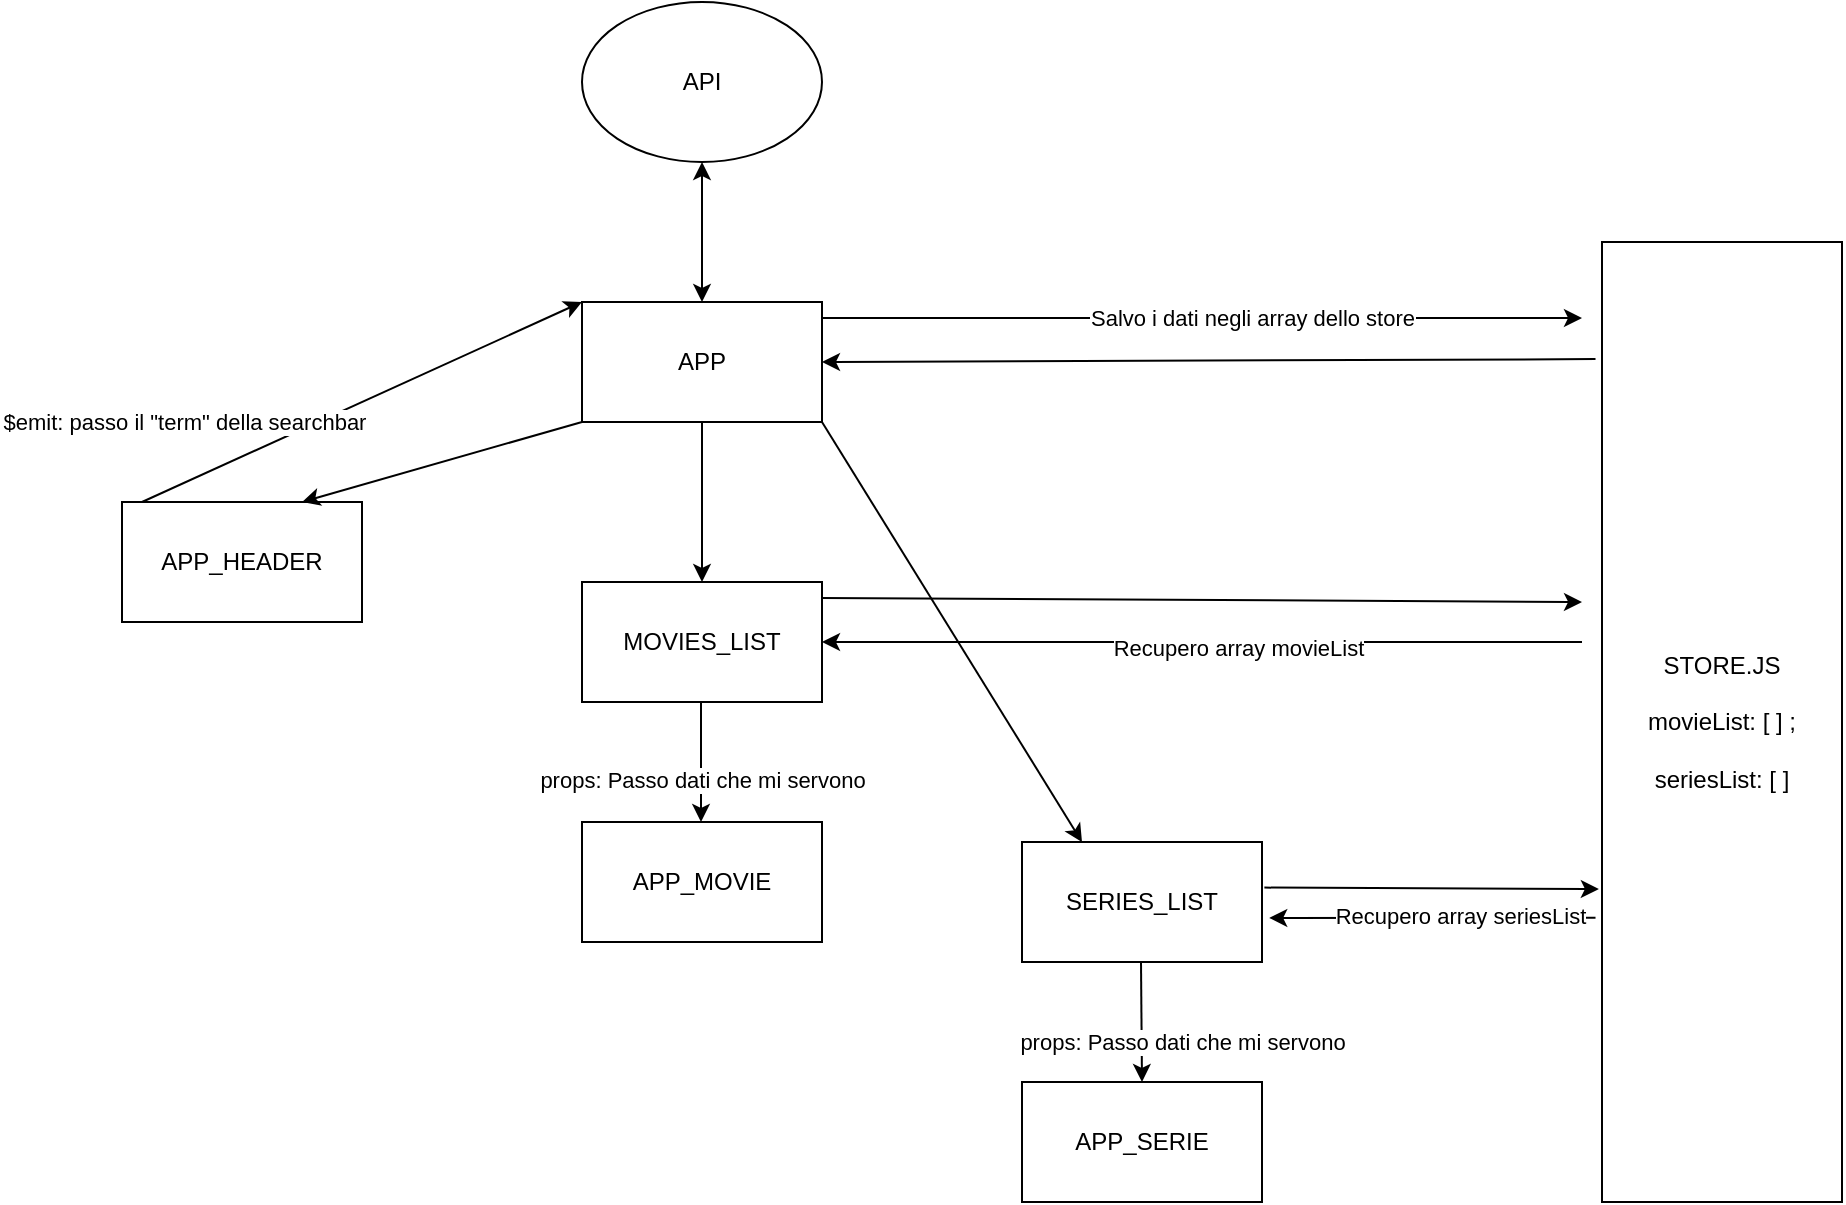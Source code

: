 <mxfile version="20.7.4" type="device"><diagram id="wxv2ltkvb3GjLX_BGT7A" name="Pagina-1"><mxGraphModel dx="1036" dy="1783" grid="1" gridSize="10" guides="1" tooltips="1" connect="1" arrows="1" fold="1" page="1" pageScale="1" pageWidth="827" pageHeight="1169" math="0" shadow="0"><root><mxCell id="0"/><mxCell id="1" parent="0"/><mxCell id="0B81LL_Z3IWCp81HjNO3-1" value="APP&lt;br&gt;" style="rounded=0;whiteSpace=wrap;html=1;" vertex="1" parent="1"><mxGeometry x="310" y="110" width="120" height="60" as="geometry"/></mxCell><mxCell id="0B81LL_Z3IWCp81HjNO3-2" value="APP_HEADER" style="rounded=0;whiteSpace=wrap;html=1;" vertex="1" parent="1"><mxGeometry x="80" y="210" width="120" height="60" as="geometry"/></mxCell><mxCell id="0B81LL_Z3IWCp81HjNO3-3" value="MOVIES_LIST" style="rounded=0;whiteSpace=wrap;html=1;" vertex="1" parent="1"><mxGeometry x="310" y="250" width="120" height="60" as="geometry"/></mxCell><mxCell id="0B81LL_Z3IWCp81HjNO3-4" value="SERIES_LIST" style="rounded=0;whiteSpace=wrap;html=1;" vertex="1" parent="1"><mxGeometry x="530" y="380" width="120" height="60" as="geometry"/></mxCell><mxCell id="0B81LL_Z3IWCp81HjNO3-6" value="" style="endArrow=classic;html=1;rounded=0;exitX=0;exitY=1;exitDx=0;exitDy=0;entryX=0.75;entryY=0;entryDx=0;entryDy=0;" edge="1" parent="1" source="0B81LL_Z3IWCp81HjNO3-1" target="0B81LL_Z3IWCp81HjNO3-2"><mxGeometry width="50" height="50" relative="1" as="geometry"><mxPoint x="130" y="180" as="sourcePoint"/><mxPoint x="180" y="130" as="targetPoint"/></mxGeometry></mxCell><mxCell id="0B81LL_Z3IWCp81HjNO3-7" value="" style="endArrow=classic;html=1;rounded=0;exitX=0.5;exitY=1;exitDx=0;exitDy=0;entryX=0.5;entryY=0;entryDx=0;entryDy=0;" edge="1" parent="1" source="0B81LL_Z3IWCp81HjNO3-1" target="0B81LL_Z3IWCp81HjNO3-3"><mxGeometry width="50" height="50" relative="1" as="geometry"><mxPoint x="480" y="165" as="sourcePoint"/><mxPoint x="530" y="115" as="targetPoint"/></mxGeometry></mxCell><mxCell id="0B81LL_Z3IWCp81HjNO3-8" value="" style="endArrow=classic;html=1;rounded=0;exitX=1;exitY=1;exitDx=0;exitDy=0;entryX=0.25;entryY=0;entryDx=0;entryDy=0;" edge="1" parent="1" source="0B81LL_Z3IWCp81HjNO3-1" target="0B81LL_Z3IWCp81HjNO3-4"><mxGeometry width="50" height="50" relative="1" as="geometry"><mxPoint x="570" y="180" as="sourcePoint"/><mxPoint x="620" y="130" as="targetPoint"/></mxGeometry></mxCell><mxCell id="0B81LL_Z3IWCp81HjNO3-9" value="API" style="ellipse;whiteSpace=wrap;html=1;" vertex="1" parent="1"><mxGeometry x="310" y="-40" width="120" height="80" as="geometry"/></mxCell><mxCell id="0B81LL_Z3IWCp81HjNO3-11" value="" style="endArrow=classic;startArrow=classic;html=1;rounded=0;entryX=0.5;entryY=1;entryDx=0;entryDy=0;exitX=0.5;exitY=0;exitDx=0;exitDy=0;" edge="1" parent="1" source="0B81LL_Z3IWCp81HjNO3-1" target="0B81LL_Z3IWCp81HjNO3-9"><mxGeometry width="50" height="50" relative="1" as="geometry"><mxPoint x="340" y="100" as="sourcePoint"/><mxPoint x="390" y="50" as="targetPoint"/></mxGeometry></mxCell><mxCell id="0B81LL_Z3IWCp81HjNO3-12" value="" style="endArrow=classic;html=1;rounded=0;" edge="1" parent="1"><mxGeometry x="-1" y="112" width="50" height="50" relative="1" as="geometry"><mxPoint x="369.5" y="310" as="sourcePoint"/><mxPoint x="369.5" y="370" as="targetPoint"/><mxPoint x="-12" y="-50" as="offset"/></mxGeometry></mxCell><mxCell id="0B81LL_Z3IWCp81HjNO3-28" value="props: Passo dati che mi servono" style="edgeLabel;html=1;align=center;verticalAlign=middle;resizable=0;points=[];" vertex="1" connectable="0" parent="0B81LL_Z3IWCp81HjNO3-12"><mxGeometry x="0.287" relative="1" as="geometry"><mxPoint as="offset"/></mxGeometry></mxCell><mxCell id="0B81LL_Z3IWCp81HjNO3-13" value="" style="endArrow=classic;html=1;rounded=0;" edge="1" parent="1"><mxGeometry x="-1" y="304" width="50" height="50" relative="1" as="geometry"><mxPoint x="589.5" y="440" as="sourcePoint"/><mxPoint x="590" y="500" as="targetPoint"/><mxPoint x="-4" y="-50" as="offset"/></mxGeometry></mxCell><mxCell id="0B81LL_Z3IWCp81HjNO3-29" value="props: Passo dati che mi servono" style="edgeLabel;html=1;align=center;verticalAlign=middle;resizable=0;points=[];" vertex="1" connectable="0" parent="0B81LL_Z3IWCp81HjNO3-13"><mxGeometry x="0.319" y="-4" relative="1" as="geometry"><mxPoint x="24" as="offset"/></mxGeometry></mxCell><mxCell id="0B81LL_Z3IWCp81HjNO3-14" value="APP_MOVIE" style="rounded=0;whiteSpace=wrap;html=1;" vertex="1" parent="1"><mxGeometry x="310" y="370" width="120" height="60" as="geometry"/></mxCell><mxCell id="0B81LL_Z3IWCp81HjNO3-15" value="APP_SERIE" style="rounded=0;whiteSpace=wrap;html=1;" vertex="1" parent="1"><mxGeometry x="530" y="500" width="120" height="60" as="geometry"/></mxCell><mxCell id="0B81LL_Z3IWCp81HjNO3-16" value="STORE.JS&lt;br&gt;&lt;br&gt;movieList: [ ] ;&lt;br&gt;&lt;br&gt;seriesList: [ ]" style="rounded=0;whiteSpace=wrap;html=1;" vertex="1" parent="1"><mxGeometry x="820" y="80" width="120" height="480" as="geometry"/></mxCell><mxCell id="0B81LL_Z3IWCp81HjNO3-17" value="" style="endArrow=classic;html=1;rounded=0;entryX=0;entryY=0;entryDx=0;entryDy=0;" edge="1" parent="1" target="0B81LL_Z3IWCp81HjNO3-1"><mxGeometry width="50" height="50" relative="1" as="geometry"><mxPoint x="90" y="210" as="sourcePoint"/><mxPoint x="140" y="160" as="targetPoint"/></mxGeometry></mxCell><mxCell id="0B81LL_Z3IWCp81HjNO3-18" value="$emit: passo il &quot;term&quot; della searchbar" style="edgeLabel;html=1;align=center;verticalAlign=middle;resizable=0;points=[];" vertex="1" connectable="0" parent="0B81LL_Z3IWCp81HjNO3-17"><mxGeometry x="-0.31" y="-1" relative="1" as="geometry"><mxPoint x="-56" y="-7" as="offset"/></mxGeometry></mxCell><mxCell id="0B81LL_Z3IWCp81HjNO3-20" value="" style="endArrow=classic;html=1;rounded=0;exitX=0.997;exitY=0.133;exitDx=0;exitDy=0;exitPerimeter=0;" edge="1" parent="1" source="0B81LL_Z3IWCp81HjNO3-1"><mxGeometry width="50" height="50" relative="1" as="geometry"><mxPoint x="500" y="150" as="sourcePoint"/><mxPoint x="810" y="118" as="targetPoint"/></mxGeometry></mxCell><mxCell id="0B81LL_Z3IWCp81HjNO3-32" value="Salvo i dati negli array dello store" style="edgeLabel;html=1;align=center;verticalAlign=middle;resizable=0;points=[];" vertex="1" connectable="0" parent="0B81LL_Z3IWCp81HjNO3-20"><mxGeometry x="0.13" relative="1" as="geometry"><mxPoint as="offset"/></mxGeometry></mxCell><mxCell id="0B81LL_Z3IWCp81HjNO3-21" value="" style="endArrow=classic;html=1;rounded=0;entryX=1;entryY=0.5;entryDx=0;entryDy=0;exitX=-0.027;exitY=0.122;exitDx=0;exitDy=0;exitPerimeter=0;" edge="1" parent="1" source="0B81LL_Z3IWCp81HjNO3-16" target="0B81LL_Z3IWCp81HjNO3-1"><mxGeometry width="50" height="50" relative="1" as="geometry"><mxPoint x="640" y="180" as="sourcePoint"/><mxPoint x="690" y="130" as="targetPoint"/></mxGeometry></mxCell><mxCell id="0B81LL_Z3IWCp81HjNO3-22" value="" style="endArrow=classic;html=1;rounded=0;exitX=0.997;exitY=0.133;exitDx=0;exitDy=0;exitPerimeter=0;" edge="1" parent="1" source="0B81LL_Z3IWCp81HjNO3-3"><mxGeometry width="50" height="50" relative="1" as="geometry"><mxPoint x="590" y="300" as="sourcePoint"/><mxPoint x="810" y="260" as="targetPoint"/></mxGeometry></mxCell><mxCell id="0B81LL_Z3IWCp81HjNO3-23" value="" style="endArrow=classic;html=1;rounded=0;entryX=1;entryY=0.5;entryDx=0;entryDy=0;" edge="1" parent="1" target="0B81LL_Z3IWCp81HjNO3-3"><mxGeometry width="50" height="50" relative="1" as="geometry"><mxPoint x="810" y="280" as="sourcePoint"/><mxPoint x="680" y="280" as="targetPoint"/></mxGeometry></mxCell><mxCell id="0B81LL_Z3IWCp81HjNO3-24" value="Recupero array movieList" style="edgeLabel;html=1;align=center;verticalAlign=middle;resizable=0;points=[];" vertex="1" connectable="0" parent="0B81LL_Z3IWCp81HjNO3-23"><mxGeometry x="-0.095" y="3" relative="1" as="geometry"><mxPoint as="offset"/></mxGeometry></mxCell><mxCell id="0B81LL_Z3IWCp81HjNO3-25" value="" style="endArrow=classic;html=1;rounded=0;exitX=1.01;exitY=0.38;exitDx=0;exitDy=0;exitPerimeter=0;entryX=-0.013;entryY=0.674;entryDx=0;entryDy=0;entryPerimeter=0;" edge="1" parent="1" source="0B81LL_Z3IWCp81HjNO3-4" target="0B81LL_Z3IWCp81HjNO3-16"><mxGeometry width="50" height="50" relative="1" as="geometry"><mxPoint x="700" y="425" as="sourcePoint"/><mxPoint x="750" y="375" as="targetPoint"/></mxGeometry></mxCell><mxCell id="0B81LL_Z3IWCp81HjNO3-26" value="" style="endArrow=classic;html=1;rounded=0;entryX=1.03;entryY=0.633;entryDx=0;entryDy=0;entryPerimeter=0;exitX=-0.027;exitY=0.704;exitDx=0;exitDy=0;exitPerimeter=0;" edge="1" parent="1" source="0B81LL_Z3IWCp81HjNO3-16" target="0B81LL_Z3IWCp81HjNO3-4"><mxGeometry width="50" height="50" relative="1" as="geometry"><mxPoint x="710" y="470" as="sourcePoint"/><mxPoint x="760" y="420" as="targetPoint"/></mxGeometry></mxCell><mxCell id="0B81LL_Z3IWCp81HjNO3-27" value="Recupero array seriesList" style="edgeLabel;html=1;align=center;verticalAlign=middle;resizable=0;points=[];" vertex="1" connectable="0" parent="0B81LL_Z3IWCp81HjNO3-26"><mxGeometry x="0.216" y="-1" relative="1" as="geometry"><mxPoint x="31" as="offset"/></mxGeometry></mxCell></root></mxGraphModel></diagram></mxfile>